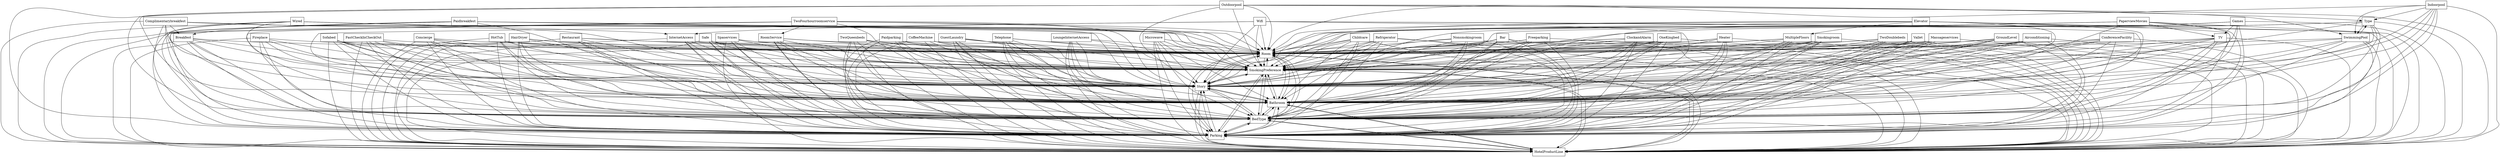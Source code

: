 digraph{
graph [rankdir=TB];
node [shape=box];
edge [arrowhead=normal];
0[label="Fireplace",]
1[label="TwoFourhourroomservice",]
2[label="HotTub",]
3[label="Spaservices",]
4[label="Room",]
5[label="TwoDoublebeds",]
6[label="SmokingPreference",]
7[label="GroundLevel",]
8[label="HotelProductLine",]
9[label="Wired",]
10[label="Safe",]
11[label="Sofabed",]
12[label="Parking",]
13[label="HairDryer",]
14[label="Vallet",]
15[label="Indoorpool",]
16[label="CoffeeMachine",]
17[label="Smokingroom",]
18[label="Heater",]
19[label="BedType",]
20[label="Outdoorpool",]
21[label="Childcare",]
22[label="Paidparking",]
23[label="Paidbreakfest",]
24[label="Elevator",]
25[label="PaperviewMovies",]
26[label="Games",]
27[label="Bathroom",]
28[label="TV",]
29[label="OneKingbed",]
30[label="GuestLaundry",]
31[label="Telephone",]
32[label="Refrigerator",]
33[label="Type",]
34[label="Breakfest",]
35[label="Story",]
36[label="SwimmingPool",]
37[label="Nonsmokingroom",]
38[label="Bar",]
39[label="Freeparking",]
40[label="ClockandAlarm",]
41[label="InternetAccess",]
42[label="LoungeInternetAccess",]
43[label="Microwave",]
44[label="FastCheckInCheckOut",]
45[label="Concierge",]
46[label="Restaurant",]
47[label="TwoQueenbeds",]
48[label="RoomService",]
49[label="ConferenceFacility",]
50[label="MultipleFloors",]
51[label="Complimentarybreakfest",]
52[label="Wifi",]
53[label="Massageservices",]
54[label="Airconditioning",]
0->4[label="",]
0->6[label="",]
0->8[label="",]
0->12[label="",]
0->19[label="",]
0->27[label="",]
0->35[label="",]
1->4[label="",]
1->6[label="",]
1->8[label="",]
1->12[label="",]
1->19[label="",]
1->27[label="",]
1->35[label="",]
1->48[label="",]
2->4[label="",]
2->6[label="",]
2->8[label="",]
2->12[label="",]
2->19[label="",]
2->27[label="",]
2->35[label="",]
3->4[label="",]
3->6[label="",]
3->8[label="",]
3->12[label="",]
3->19[label="",]
3->27[label="",]
3->35[label="",]
4->6[label="",]
4->8[label="",]
4->12[label="",]
4->19[label="",]
4->27[label="",]
4->35[label="",]
5->4[label="",]
5->6[label="",]
5->8[label="",]
5->12[label="",]
5->19[label="",]
5->27[label="",]
5->35[label="",]
6->4[label="",]
6->8[label="",]
6->12[label="",]
6->19[label="",]
6->27[label="",]
6->35[label="",]
7->4[label="",]
7->6[label="",]
7->8[label="",]
7->12[label="",]
7->19[label="",]
7->27[label="",]
7->35[label="",]
8->4[label="",]
8->6[label="",]
8->12[label="",]
8->19[label="",]
8->27[label="",]
8->35[label="",]
9->4[label="",]
9->6[label="",]
9->8[label="",]
9->12[label="",]
9->19[label="",]
9->27[label="",]
9->35[label="",]
9->41[label="",]
10->4[label="",]
10->6[label="",]
10->8[label="",]
10->12[label="",]
10->19[label="",]
10->27[label="",]
10->35[label="",]
11->4[label="",]
11->6[label="",]
11->8[label="",]
11->12[label="",]
11->19[label="",]
11->27[label="",]
11->35[label="",]
12->4[label="",]
12->6[label="",]
12->8[label="",]
12->19[label="",]
12->27[label="",]
12->35[label="",]
13->4[label="",]
13->6[label="",]
13->8[label="",]
13->12[label="",]
13->19[label="",]
13->27[label="",]
13->35[label="",]
14->4[label="",]
14->6[label="",]
14->8[label="",]
14->12[label="",]
14->19[label="",]
14->27[label="",]
14->35[label="",]
15->4[label="",]
15->6[label="",]
15->8[label="",]
15->12[label="",]
15->19[label="",]
15->27[label="",]
15->33[label="",]
15->35[label="",]
15->36[label="",]
16->4[label="",]
16->6[label="",]
16->8[label="",]
16->12[label="",]
16->19[label="",]
16->27[label="",]
16->35[label="",]
17->4[label="",]
17->6[label="",]
17->8[label="",]
17->12[label="",]
17->19[label="",]
17->27[label="",]
17->35[label="",]
18->4[label="",]
18->6[label="",]
18->8[label="",]
18->12[label="",]
18->19[label="",]
18->27[label="",]
18->35[label="",]
19->4[label="",]
19->6[label="",]
19->8[label="",]
19->12[label="",]
19->27[label="",]
19->35[label="",]
20->4[label="",]
20->6[label="",]
20->8[label="",]
20->12[label="",]
20->19[label="",]
20->27[label="",]
20->33[label="",]
20->35[label="",]
20->36[label="",]
21->4[label="",]
21->6[label="",]
21->8[label="",]
21->12[label="",]
21->19[label="",]
21->27[label="",]
21->35[label="",]
22->4[label="",]
22->6[label="",]
22->8[label="",]
22->12[label="",]
22->19[label="",]
22->27[label="",]
22->35[label="",]
23->4[label="",]
23->6[label="",]
23->8[label="",]
23->12[label="",]
23->19[label="",]
23->27[label="",]
23->34[label="",]
23->35[label="",]
24->4[label="",]
24->6[label="",]
24->8[label="",]
24->12[label="",]
24->19[label="",]
24->27[label="",]
24->35[label="",]
24->50[label="",]
25->4[label="",]
25->6[label="",]
25->8[label="",]
25->12[label="",]
25->19[label="",]
25->27[label="",]
25->28[label="",]
25->35[label="",]
26->4[label="",]
26->6[label="",]
26->8[label="",]
26->12[label="",]
26->19[label="",]
26->27[label="",]
26->28[label="",]
26->35[label="",]
27->4[label="",]
27->6[label="",]
27->8[label="",]
27->12[label="",]
27->19[label="",]
27->35[label="",]
28->4[label="",]
28->6[label="",]
28->8[label="",]
28->12[label="",]
28->19[label="",]
28->27[label="",]
28->35[label="",]
29->4[label="",]
29->6[label="",]
29->8[label="",]
29->12[label="",]
29->19[label="",]
29->27[label="",]
29->35[label="",]
30->4[label="",]
30->6[label="",]
30->8[label="",]
30->12[label="",]
30->19[label="",]
30->27[label="",]
30->35[label="",]
31->4[label="",]
31->6[label="",]
31->8[label="",]
31->12[label="",]
31->19[label="",]
31->27[label="",]
31->35[label="",]
32->4[label="",]
32->6[label="",]
32->8[label="",]
32->12[label="",]
32->19[label="",]
32->27[label="",]
32->35[label="",]
33->4[label="",]
33->6[label="",]
33->8[label="",]
33->12[label="",]
33->19[label="",]
33->27[label="",]
33->35[label="",]
33->36[label="",]
34->4[label="",]
34->6[label="",]
34->8[label="",]
34->12[label="",]
34->19[label="",]
34->27[label="",]
34->35[label="",]
35->4[label="",]
35->6[label="",]
35->8[label="",]
35->12[label="",]
35->19[label="",]
35->27[label="",]
36->4[label="",]
36->6[label="",]
36->8[label="",]
36->12[label="",]
36->19[label="",]
36->27[label="",]
36->33[label="",]
36->35[label="",]
37->4[label="",]
37->6[label="",]
37->8[label="",]
37->12[label="",]
37->19[label="",]
37->27[label="",]
37->35[label="",]
38->4[label="",]
38->6[label="",]
38->8[label="",]
38->12[label="",]
38->19[label="",]
38->27[label="",]
38->35[label="",]
39->4[label="",]
39->6[label="",]
39->8[label="",]
39->12[label="",]
39->19[label="",]
39->27[label="",]
39->35[label="",]
40->4[label="",]
40->6[label="",]
40->8[label="",]
40->12[label="",]
40->19[label="",]
40->27[label="",]
40->35[label="",]
41->4[label="",]
41->6[label="",]
41->8[label="",]
41->12[label="",]
41->19[label="",]
41->27[label="",]
41->35[label="",]
42->4[label="",]
42->6[label="",]
42->8[label="",]
42->12[label="",]
42->19[label="",]
42->27[label="",]
42->35[label="",]
43->4[label="",]
43->6[label="",]
43->8[label="",]
43->12[label="",]
43->19[label="",]
43->27[label="",]
43->35[label="",]
44->4[label="",]
44->6[label="",]
44->8[label="",]
44->12[label="",]
44->19[label="",]
44->27[label="",]
44->35[label="",]
45->4[label="",]
45->6[label="",]
45->8[label="",]
45->12[label="",]
45->19[label="",]
45->27[label="",]
45->35[label="",]
46->4[label="",]
46->6[label="",]
46->8[label="",]
46->12[label="",]
46->19[label="",]
46->27[label="",]
46->35[label="",]
47->4[label="",]
47->6[label="",]
47->8[label="",]
47->12[label="",]
47->19[label="",]
47->27[label="",]
47->35[label="",]
48->4[label="",]
48->6[label="",]
48->8[label="",]
48->12[label="",]
48->19[label="",]
48->27[label="",]
48->35[label="",]
49->4[label="",]
49->6[label="",]
49->8[label="",]
49->12[label="",]
49->19[label="",]
49->27[label="",]
49->35[label="",]
50->4[label="",]
50->6[label="",]
50->8[label="",]
50->12[label="",]
50->19[label="",]
50->27[label="",]
50->35[label="",]
51->4[label="",]
51->6[label="",]
51->8[label="",]
51->12[label="",]
51->19[label="",]
51->27[label="",]
51->34[label="",]
51->35[label="",]
52->4[label="",]
52->6[label="",]
52->8[label="",]
52->12[label="",]
52->19[label="",]
52->27[label="",]
52->35[label="",]
52->41[label="",]
53->4[label="",]
53->6[label="",]
53->8[label="",]
53->12[label="",]
53->19[label="",]
53->27[label="",]
53->35[label="",]
54->4[label="",]
54->6[label="",]
54->8[label="",]
54->12[label="",]
54->19[label="",]
54->27[label="",]
54->35[label="",]
}
